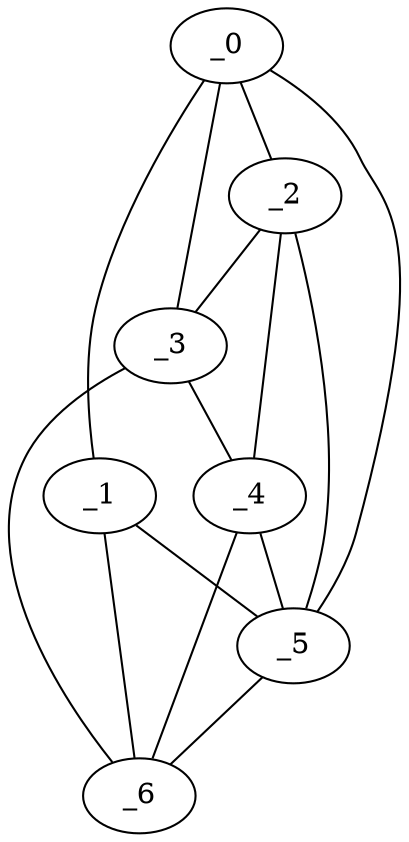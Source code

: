 graph "obj82__240.gxl" {
	_0	 [x=53,
		y=63];
	_1	 [x=55,
		y=72];
	_0 -- _1	 [valence=1];
	_2	 [x=73,
		y=16];
	_0 -- _2	 [valence=1];
	_3	 [x=75,
		y=9];
	_0 -- _3	 [valence=1];
	_5	 [x=91,
		y=16];
	_0 -- _5	 [valence=1];
	_1 -- _5	 [valence=2];
	_6	 [x=103,
		y=10];
	_1 -- _6	 [valence=1];
	_2 -- _3	 [valence=2];
	_4	 [x=85,
		y=12];
	_2 -- _4	 [valence=1];
	_2 -- _5	 [valence=2];
	_3 -- _4	 [valence=1];
	_3 -- _6	 [valence=1];
	_4 -- _5	 [valence=2];
	_4 -- _6	 [valence=2];
	_5 -- _6	 [valence=2];
}
